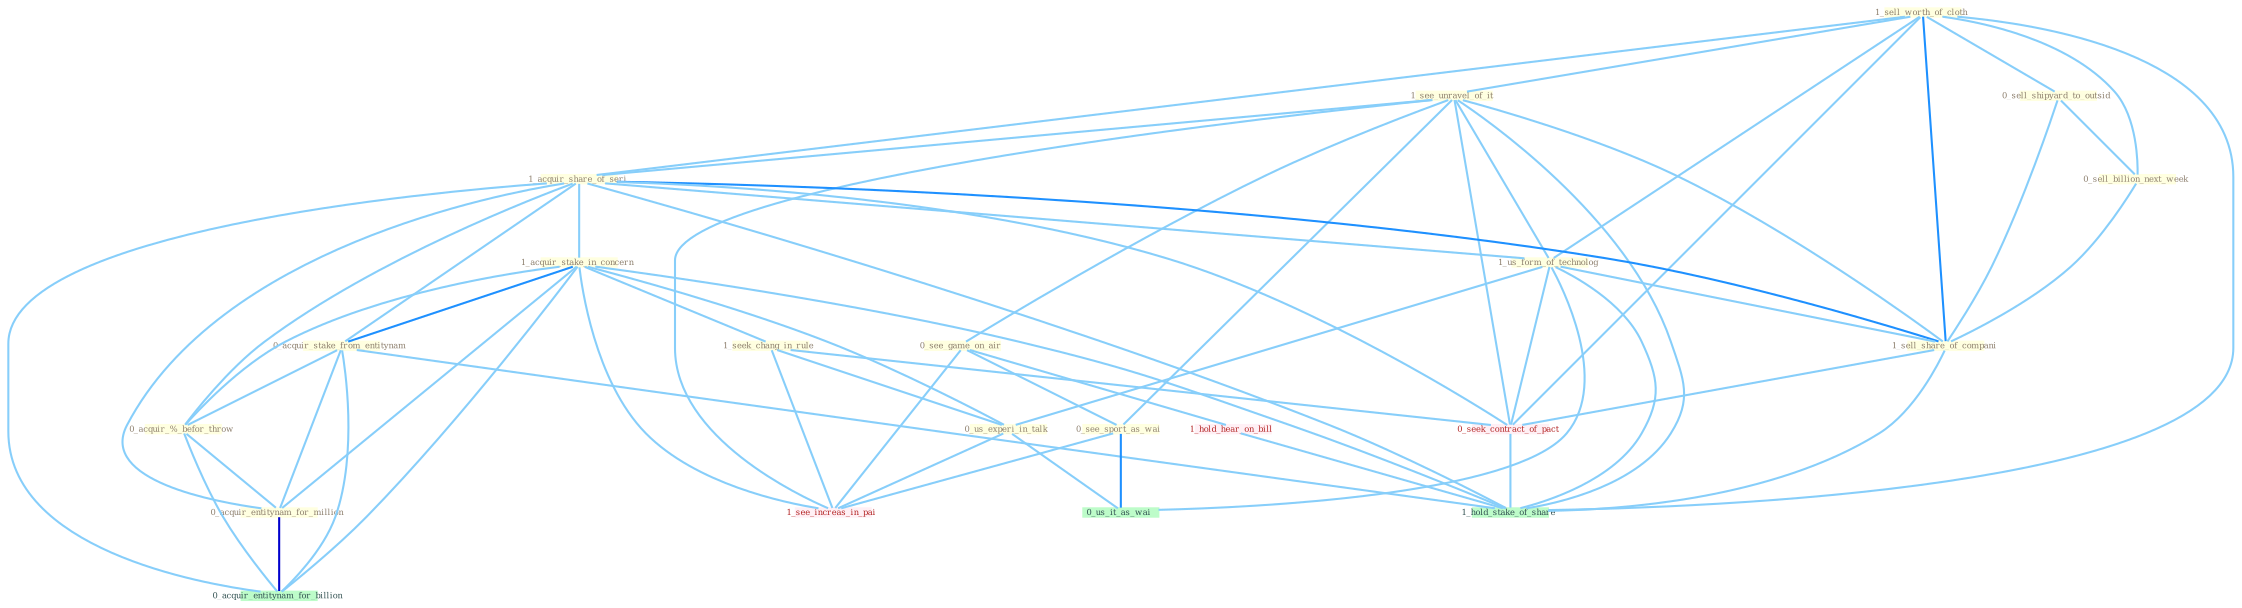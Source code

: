 Graph G{ 
    node
    [shape=polygon,style=filled,width=.5,height=.06,color="#BDFCC9",fixedsize=true,fontsize=4,
    fontcolor="#2f4f4f"];
    {node
    [color="#ffffe0", fontcolor="#8b7d6b"] "1_sell_worth_of_cloth " "1_see_unravel_of_it " "0_sell_shipyard_to_outsid " "1_acquir_share_of_seri " "1_acquir_stake_in_concern " "0_sell_billion_next_week " "1_seek_chang_in_rule " "0_see_game_on_air " "1_us_form_of_technolog " "0_acquir_stake_from_entitynam " "0_us_experi_in_talk " "1_sell_share_of_compani " "0_see_sport_as_wai " "0_acquir_%_befor_throw " "0_acquir_entitynam_for_million "}
{node [color="#fff0f5", fontcolor="#b22222"] "0_seek_contract_of_pact " "1_see_increas_in_pai " "1_hold_hear_on_bill "}
edge [color="#B0E2FF"];

	"1_sell_worth_of_cloth " -- "1_see_unravel_of_it " [w="1", color="#87cefa" ];
	"1_sell_worth_of_cloth " -- "0_sell_shipyard_to_outsid " [w="1", color="#87cefa" ];
	"1_sell_worth_of_cloth " -- "1_acquir_share_of_seri " [w="1", color="#87cefa" ];
	"1_sell_worth_of_cloth " -- "0_sell_billion_next_week " [w="1", color="#87cefa" ];
	"1_sell_worth_of_cloth " -- "1_us_form_of_technolog " [w="1", color="#87cefa" ];
	"1_sell_worth_of_cloth " -- "1_sell_share_of_compani " [w="2", color="#1e90ff" , len=0.8];
	"1_sell_worth_of_cloth " -- "0_seek_contract_of_pact " [w="1", color="#87cefa" ];
	"1_sell_worth_of_cloth " -- "1_hold_stake_of_share " [w="1", color="#87cefa" ];
	"1_see_unravel_of_it " -- "1_acquir_share_of_seri " [w="1", color="#87cefa" ];
	"1_see_unravel_of_it " -- "0_see_game_on_air " [w="1", color="#87cefa" ];
	"1_see_unravel_of_it " -- "1_us_form_of_technolog " [w="1", color="#87cefa" ];
	"1_see_unravel_of_it " -- "1_sell_share_of_compani " [w="1", color="#87cefa" ];
	"1_see_unravel_of_it " -- "0_see_sport_as_wai " [w="1", color="#87cefa" ];
	"1_see_unravel_of_it " -- "0_seek_contract_of_pact " [w="1", color="#87cefa" ];
	"1_see_unravel_of_it " -- "1_see_increas_in_pai " [w="1", color="#87cefa" ];
	"1_see_unravel_of_it " -- "1_hold_stake_of_share " [w="1", color="#87cefa" ];
	"0_sell_shipyard_to_outsid " -- "0_sell_billion_next_week " [w="1", color="#87cefa" ];
	"0_sell_shipyard_to_outsid " -- "1_sell_share_of_compani " [w="1", color="#87cefa" ];
	"1_acquir_share_of_seri " -- "1_acquir_stake_in_concern " [w="1", color="#87cefa" ];
	"1_acquir_share_of_seri " -- "1_us_form_of_technolog " [w="1", color="#87cefa" ];
	"1_acquir_share_of_seri " -- "0_acquir_stake_from_entitynam " [w="1", color="#87cefa" ];
	"1_acquir_share_of_seri " -- "1_sell_share_of_compani " [w="2", color="#1e90ff" , len=0.8];
	"1_acquir_share_of_seri " -- "0_acquir_%_befor_throw " [w="1", color="#87cefa" ];
	"1_acquir_share_of_seri " -- "0_acquir_entitynam_for_million " [w="1", color="#87cefa" ];
	"1_acquir_share_of_seri " -- "0_seek_contract_of_pact " [w="1", color="#87cefa" ];
	"1_acquir_share_of_seri " -- "0_acquir_entitynam_for_billion " [w="1", color="#87cefa" ];
	"1_acquir_share_of_seri " -- "1_hold_stake_of_share " [w="1", color="#87cefa" ];
	"1_acquir_stake_in_concern " -- "1_seek_chang_in_rule " [w="1", color="#87cefa" ];
	"1_acquir_stake_in_concern " -- "0_acquir_stake_from_entitynam " [w="2", color="#1e90ff" , len=0.8];
	"1_acquir_stake_in_concern " -- "0_us_experi_in_talk " [w="1", color="#87cefa" ];
	"1_acquir_stake_in_concern " -- "0_acquir_%_befor_throw " [w="1", color="#87cefa" ];
	"1_acquir_stake_in_concern " -- "0_acquir_entitynam_for_million " [w="1", color="#87cefa" ];
	"1_acquir_stake_in_concern " -- "0_acquir_entitynam_for_billion " [w="1", color="#87cefa" ];
	"1_acquir_stake_in_concern " -- "1_see_increas_in_pai " [w="1", color="#87cefa" ];
	"1_acquir_stake_in_concern " -- "1_hold_stake_of_share " [w="1", color="#87cefa" ];
	"0_sell_billion_next_week " -- "1_sell_share_of_compani " [w="1", color="#87cefa" ];
	"1_seek_chang_in_rule " -- "0_us_experi_in_talk " [w="1", color="#87cefa" ];
	"1_seek_chang_in_rule " -- "0_seek_contract_of_pact " [w="1", color="#87cefa" ];
	"1_seek_chang_in_rule " -- "1_see_increas_in_pai " [w="1", color="#87cefa" ];
	"0_see_game_on_air " -- "0_see_sport_as_wai " [w="1", color="#87cefa" ];
	"0_see_game_on_air " -- "1_see_increas_in_pai " [w="1", color="#87cefa" ];
	"0_see_game_on_air " -- "1_hold_hear_on_bill " [w="1", color="#87cefa" ];
	"1_us_form_of_technolog " -- "0_us_experi_in_talk " [w="1", color="#87cefa" ];
	"1_us_form_of_technolog " -- "1_sell_share_of_compani " [w="1", color="#87cefa" ];
	"1_us_form_of_technolog " -- "0_seek_contract_of_pact " [w="1", color="#87cefa" ];
	"1_us_form_of_technolog " -- "0_us_it_as_wai " [w="1", color="#87cefa" ];
	"1_us_form_of_technolog " -- "1_hold_stake_of_share " [w="1", color="#87cefa" ];
	"0_acquir_stake_from_entitynam " -- "0_acquir_%_befor_throw " [w="1", color="#87cefa" ];
	"0_acquir_stake_from_entitynam " -- "0_acquir_entitynam_for_million " [w="1", color="#87cefa" ];
	"0_acquir_stake_from_entitynam " -- "0_acquir_entitynam_for_billion " [w="1", color="#87cefa" ];
	"0_acquir_stake_from_entitynam " -- "1_hold_stake_of_share " [w="1", color="#87cefa" ];
	"0_us_experi_in_talk " -- "0_us_it_as_wai " [w="1", color="#87cefa" ];
	"0_us_experi_in_talk " -- "1_see_increas_in_pai " [w="1", color="#87cefa" ];
	"1_sell_share_of_compani " -- "0_seek_contract_of_pact " [w="1", color="#87cefa" ];
	"1_sell_share_of_compani " -- "1_hold_stake_of_share " [w="1", color="#87cefa" ];
	"0_see_sport_as_wai " -- "0_us_it_as_wai " [w="2", color="#1e90ff" , len=0.8];
	"0_see_sport_as_wai " -- "1_see_increas_in_pai " [w="1", color="#87cefa" ];
	"0_acquir_%_befor_throw " -- "0_acquir_entitynam_for_million " [w="1", color="#87cefa" ];
	"0_acquir_%_befor_throw " -- "0_acquir_entitynam_for_billion " [w="1", color="#87cefa" ];
	"0_acquir_entitynam_for_million " -- "0_acquir_entitynam_for_billion " [w="3", color="#0000cd" , len=0.6];
	"0_seek_contract_of_pact " -- "1_hold_stake_of_share " [w="1", color="#87cefa" ];
	"1_hold_hear_on_bill " -- "1_hold_stake_of_share " [w="1", color="#87cefa" ];
}